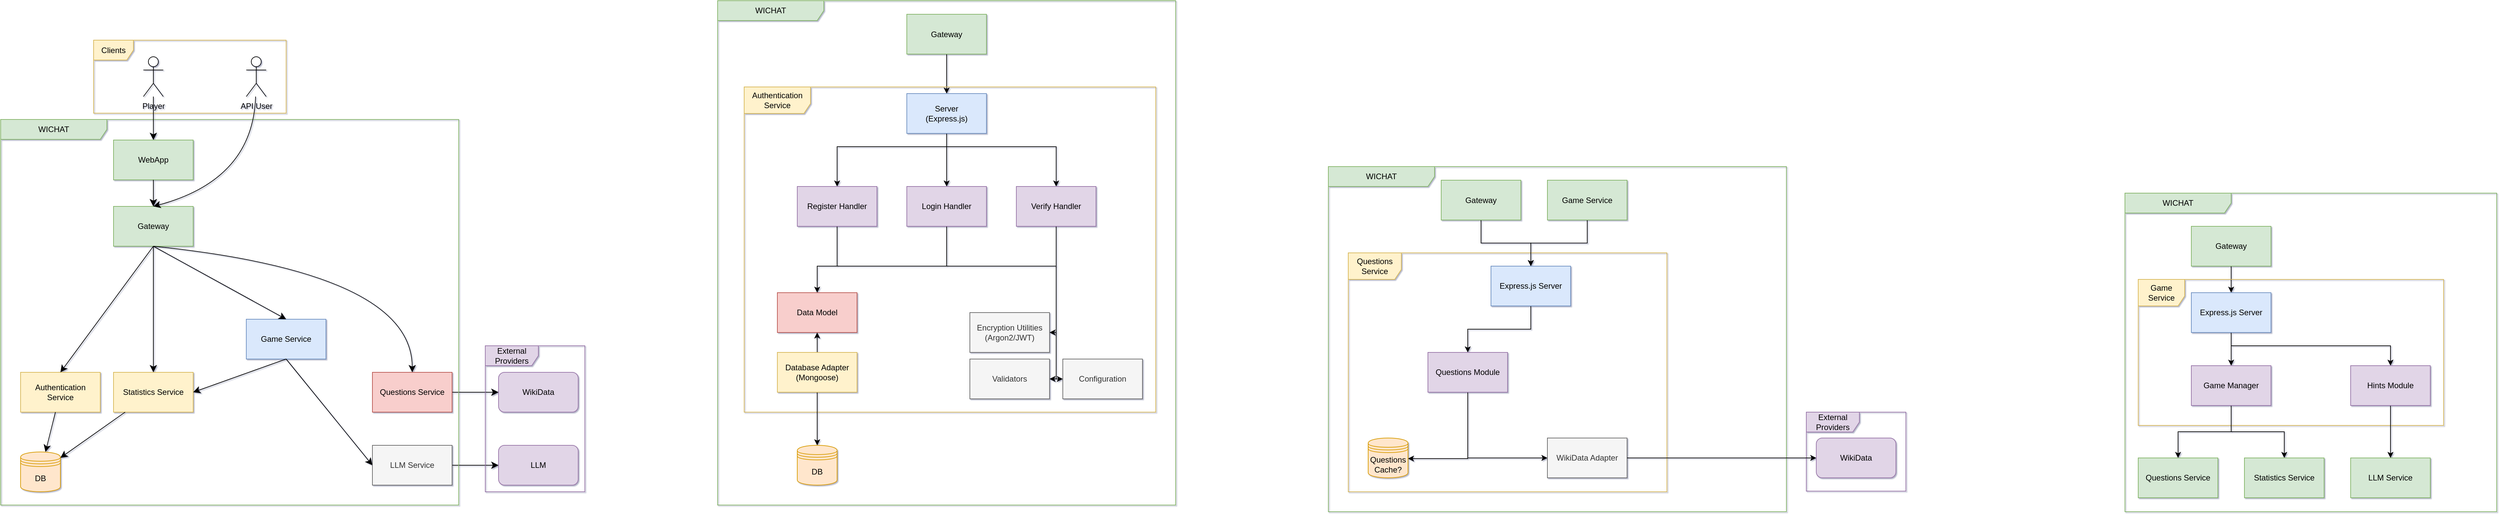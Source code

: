 <mxfile version="26.0.16">
  <diagram name="Page-1" id="H6sotV8G4gFYmd9BdbEy">
    <mxGraphModel dx="3990" dy="1393" grid="1" gridSize="10" guides="1" tooltips="1" connect="1" arrows="1" fold="1" page="0" pageScale="1" pageWidth="850" pageHeight="1100" math="0" shadow="1">
      <root>
        <mxCell id="0" />
        <mxCell id="1" parent="0" />
        <mxCell id="5Ua5rcUVpoXOftG5lJb_-10" value="LLM" style="rounded=1;whiteSpace=wrap;html=1;fillColor=#e1d5e7;strokeColor=#9673a6;" parent="1" vertex="1">
          <mxGeometry x="-260" y="910" width="120" height="60" as="geometry" />
        </mxCell>
        <mxCell id="5Ua5rcUVpoXOftG5lJb_-22" style="edgeStyle=none;curved=1;rounded=0;orthogonalLoop=1;jettySize=auto;html=1;fontSize=12;startSize=8;endSize=8;exitX=1;exitY=0.5;exitDx=0;exitDy=0;entryX=0;entryY=0.5;entryDx=0;entryDy=0;" parent="1" source="5Ua5rcUVpoXOftG5lJb_-8" target="5Ua5rcUVpoXOftG5lJb_-10" edge="1">
          <mxGeometry relative="1" as="geometry" />
        </mxCell>
        <mxCell id="5Ua5rcUVpoXOftG5lJb_-11" value="WikiData" style="rounded=1;whiteSpace=wrap;html=1;fillColor=#e1d5e7;strokeColor=#9673a6;" parent="1" vertex="1">
          <mxGeometry x="-260" y="800" width="120" height="60" as="geometry" />
        </mxCell>
        <mxCell id="5Ua5rcUVpoXOftG5lJb_-24" style="edgeStyle=none;curved=1;rounded=0;orthogonalLoop=1;jettySize=auto;html=1;fontSize=12;startSize=8;endSize=8;exitX=1;exitY=0.5;exitDx=0;exitDy=0;entryX=0;entryY=0.5;entryDx=0;entryDy=0;" parent="1" source="5Ua5rcUVpoXOftG5lJb_-23" target="5Ua5rcUVpoXOftG5lJb_-11" edge="1">
          <mxGeometry relative="1" as="geometry" />
        </mxCell>
        <mxCell id="64utWBgrm8SAmqTdPt5K-1" value="WICHAT" style="shape=umlFrame;whiteSpace=wrap;html=1;pointerEvents=0;recursiveResize=0;container=1;collapsible=0;width=160;fillColor=#d5e8d4;strokeColor=#82b366;" parent="1" vertex="1">
          <mxGeometry x="-1010" y="419" width="690" height="581" as="geometry" />
        </mxCell>
        <mxCell id="5Ua5rcUVpoXOftG5lJb_-6" value="Gateway" style="rounded=0;whiteSpace=wrap;html=1;fillColor=#d5e8d4;strokeColor=#82b366;" parent="64utWBgrm8SAmqTdPt5K-1" vertex="1">
          <mxGeometry x="170" y="131" width="120" height="60" as="geometry" />
        </mxCell>
        <mxCell id="5Ua5rcUVpoXOftG5lJb_-30" value="Authentication Service" style="rounded=0;whiteSpace=wrap;html=1;fillColor=#fff2cc;strokeColor=#d6b656;" parent="64utWBgrm8SAmqTdPt5K-1" vertex="1">
          <mxGeometry x="30" y="381" width="120" height="60" as="geometry" />
        </mxCell>
        <mxCell id="5Ua5rcUVpoXOftG5lJb_-32" style="edgeStyle=none;curved=1;rounded=0;orthogonalLoop=1;jettySize=auto;html=1;fontSize=12;startSize=8;endSize=8;exitX=0.5;exitY=1;exitDx=0;exitDy=0;entryX=0.5;entryY=0;entryDx=0;entryDy=0;" parent="64utWBgrm8SAmqTdPt5K-1" source="5Ua5rcUVpoXOftG5lJb_-6" target="5Ua5rcUVpoXOftG5lJb_-30" edge="1">
          <mxGeometry relative="1" as="geometry" />
        </mxCell>
        <mxCell id="5Ua5rcUVpoXOftG5lJb_-1" value="DB" style="shape=datastore;whiteSpace=wrap;html=1;fillColor=#ffe6cc;strokeColor=#d79b00;" parent="64utWBgrm8SAmqTdPt5K-1" vertex="1">
          <mxGeometry x="30" y="501" width="60" height="60" as="geometry" />
        </mxCell>
        <mxCell id="5Ua5rcUVpoXOftG5lJb_-31" style="edgeStyle=none;curved=1;rounded=0;orthogonalLoop=1;jettySize=auto;html=1;fontSize=12;startSize=8;endSize=8;" parent="64utWBgrm8SAmqTdPt5K-1" source="5Ua5rcUVpoXOftG5lJb_-30" target="5Ua5rcUVpoXOftG5lJb_-1" edge="1">
          <mxGeometry relative="1" as="geometry" />
        </mxCell>
        <mxCell id="5Ua5rcUVpoXOftG5lJb_-27" value="Statistics Service" style="rounded=0;whiteSpace=wrap;html=1;fillColor=#fff2cc;strokeColor=#d6b656;" parent="64utWBgrm8SAmqTdPt5K-1" vertex="1">
          <mxGeometry x="170" y="381" width="120" height="60" as="geometry" />
        </mxCell>
        <mxCell id="ApdHQ61tJCly3gABpBAv-35" style="edgeStyle=none;curved=1;rounded=0;orthogonalLoop=1;jettySize=auto;html=1;fontSize=12;startSize=8;endSize=8;entryX=0.5;entryY=0;entryDx=0;entryDy=0;exitX=0.5;exitY=1;exitDx=0;exitDy=0;" parent="64utWBgrm8SAmqTdPt5K-1" source="5Ua5rcUVpoXOftG5lJb_-6" target="5Ua5rcUVpoXOftG5lJb_-27" edge="1">
          <mxGeometry relative="1" as="geometry">
            <mxPoint x="230" y="191" as="sourcePoint" />
          </mxGeometry>
        </mxCell>
        <mxCell id="5Ua5rcUVpoXOftG5lJb_-29" style="edgeStyle=none;curved=1;rounded=0;orthogonalLoop=1;jettySize=auto;html=1;fontSize=12;startSize=8;endSize=8;" parent="64utWBgrm8SAmqTdPt5K-1" source="5Ua5rcUVpoXOftG5lJb_-27" target="5Ua5rcUVpoXOftG5lJb_-1" edge="1">
          <mxGeometry relative="1" as="geometry" />
        </mxCell>
        <mxCell id="ApdHQ61tJCly3gABpBAv-34" value="Game Service" style="rounded=0;whiteSpace=wrap;html=1;fillColor=#dae8fc;strokeColor=#6c8ebf;" parent="64utWBgrm8SAmqTdPt5K-1" vertex="1">
          <mxGeometry x="370" y="301" width="120" height="60" as="geometry" />
        </mxCell>
        <mxCell id="ApdHQ61tJCly3gABpBAv-37" style="edgeStyle=none;curved=1;rounded=0;orthogonalLoop=1;jettySize=auto;html=1;fontSize=12;startSize=8;endSize=8;entryX=0.5;entryY=0;entryDx=0;entryDy=0;exitX=0.5;exitY=1;exitDx=0;exitDy=0;" parent="64utWBgrm8SAmqTdPt5K-1" source="5Ua5rcUVpoXOftG5lJb_-6" target="ApdHQ61tJCly3gABpBAv-34" edge="1">
          <mxGeometry relative="1" as="geometry" />
        </mxCell>
        <mxCell id="ApdHQ61tJCly3gABpBAv-41" style="edgeStyle=none;curved=1;rounded=0;orthogonalLoop=1;jettySize=auto;html=1;fontSize=12;startSize=8;endSize=8;exitX=0.5;exitY=1;exitDx=0;exitDy=0;entryX=1;entryY=0.5;entryDx=0;entryDy=0;" parent="64utWBgrm8SAmqTdPt5K-1" source="ApdHQ61tJCly3gABpBAv-34" target="5Ua5rcUVpoXOftG5lJb_-27" edge="1">
          <mxGeometry relative="1" as="geometry" />
        </mxCell>
        <mxCell id="5Ua5rcUVpoXOftG5lJb_-23" value="Questions Service" style="rounded=0;whiteSpace=wrap;html=1;fillColor=#f8cecc;strokeColor=#b85450;" parent="64utWBgrm8SAmqTdPt5K-1" vertex="1">
          <mxGeometry x="560" y="381" width="120" height="60" as="geometry" />
        </mxCell>
        <mxCell id="ApdHQ61tJCly3gABpBAv-36" style="edgeStyle=none;curved=1;rounded=0;orthogonalLoop=1;jettySize=auto;html=1;fontSize=12;startSize=8;endSize=8;exitX=0.5;exitY=1;exitDx=0;exitDy=0;entryX=0.5;entryY=0;entryDx=0;entryDy=0;" parent="64utWBgrm8SAmqTdPt5K-1" source="5Ua5rcUVpoXOftG5lJb_-6" target="5Ua5rcUVpoXOftG5lJb_-23" edge="1">
          <mxGeometry relative="1" as="geometry">
            <Array as="points">
              <mxPoint x="620" y="231" />
            </Array>
          </mxGeometry>
        </mxCell>
        <mxCell id="ApdHQ61tJCly3gABpBAv-39" style="edgeStyle=none;curved=1;rounded=0;orthogonalLoop=1;jettySize=auto;html=1;fontSize=12;startSize=8;endSize=8;exitX=0.5;exitY=1;exitDx=0;exitDy=0;entryX=0;entryY=0.5;entryDx=0;entryDy=0;" parent="64utWBgrm8SAmqTdPt5K-1" source="ApdHQ61tJCly3gABpBAv-34" target="5Ua5rcUVpoXOftG5lJb_-8" edge="1">
          <mxGeometry relative="1" as="geometry" />
        </mxCell>
        <mxCell id="5Ua5rcUVpoXOftG5lJb_-8" value="LLM Service" style="rounded=0;whiteSpace=wrap;html=1;fillColor=#f5f5f5;strokeColor=#666666;fontColor=#333333;" parent="64utWBgrm8SAmqTdPt5K-1" vertex="1">
          <mxGeometry x="560" y="491" width="120" height="60" as="geometry" />
        </mxCell>
        <mxCell id="5Ua5rcUVpoXOftG5lJb_-7" value="WebApp" style="rounded=0;whiteSpace=wrap;html=1;fillColor=#d5e8d4;strokeColor=#82b366;" parent="64utWBgrm8SAmqTdPt5K-1" vertex="1">
          <mxGeometry x="170" y="31" width="120" height="60" as="geometry" />
        </mxCell>
        <mxCell id="5Ua5rcUVpoXOftG5lJb_-20" style="edgeStyle=none;curved=1;rounded=0;orthogonalLoop=1;jettySize=auto;html=1;fontSize=12;startSize=8;endSize=8;" parent="64utWBgrm8SAmqTdPt5K-1" source="5Ua5rcUVpoXOftG5lJb_-7" target="5Ua5rcUVpoXOftG5lJb_-6" edge="1">
          <mxGeometry relative="1" as="geometry" />
        </mxCell>
        <mxCell id="ApdHQ61tJCly3gABpBAv-9" style="edgeStyle=none;curved=1;rounded=0;orthogonalLoop=1;jettySize=auto;html=1;fontSize=12;startSize=8;endSize=8;" parent="64utWBgrm8SAmqTdPt5K-1" source="5Ua5rcUVpoXOftG5lJb_-7" target="5Ua5rcUVpoXOftG5lJb_-6" edge="1">
          <mxGeometry relative="1" as="geometry" />
        </mxCell>
        <mxCell id="64utWBgrm8SAmqTdPt5K-24" value="Clients" style="shape=umlFrame;whiteSpace=wrap;html=1;pointerEvents=0;fillColor=#fff2cc;strokeColor=#d6b656;" parent="1" vertex="1">
          <mxGeometry x="-870" y="299.5" width="290" height="110" as="geometry" />
        </mxCell>
        <mxCell id="5Ua5rcUVpoXOftG5lJb_-2" value="API User" style="shape=umlActor;verticalLabelPosition=bottom;verticalAlign=top;html=1;outlineConnect=0;" parent="1" vertex="1">
          <mxGeometry x="-640" y="324.5" width="30" height="60" as="geometry" />
        </mxCell>
        <mxCell id="5Ua5rcUVpoXOftG5lJb_-3" value="Player" style="shape=umlActor;verticalLabelPosition=bottom;verticalAlign=top;html=1;outlineConnect=0;" parent="1" vertex="1">
          <mxGeometry x="-795" y="324.5" width="30" height="60" as="geometry" />
        </mxCell>
        <mxCell id="ApdHQ61tJCly3gABpBAv-8" style="edgeStyle=none;curved=1;rounded=0;orthogonalLoop=1;jettySize=auto;html=1;fontSize=12;startSize=8;endSize=8;" parent="1" source="5Ua5rcUVpoXOftG5lJb_-3" target="5Ua5rcUVpoXOftG5lJb_-7" edge="1">
          <mxGeometry relative="1" as="geometry" />
        </mxCell>
        <mxCell id="64utWBgrm8SAmqTdPt5K-28" value="" style="edgeStyle=none;curved=1;rounded=0;orthogonalLoop=1;jettySize=auto;html=1;fontSize=12;startSize=8;endSize=8;entryX=0.5;entryY=0;entryDx=0;entryDy=0;" parent="1" source="5Ua5rcUVpoXOftG5lJb_-2" target="5Ua5rcUVpoXOftG5lJb_-6" edge="1">
          <mxGeometry relative="1" as="geometry">
            <mxPoint x="-780" y="360" as="sourcePoint" />
            <mxPoint x="-780" y="590" as="targetPoint" />
            <Array as="points">
              <mxPoint x="-630" y="510" />
            </Array>
          </mxGeometry>
        </mxCell>
        <mxCell id="64utWBgrm8SAmqTdPt5K-29" value="External Providers" style="shape=umlFrame;whiteSpace=wrap;html=1;pointerEvents=0;fillColor=#e1d5e7;strokeColor=#9673a6;width=80;height=30;" parent="1" vertex="1">
          <mxGeometry x="-280" y="760" width="150" height="220" as="geometry" />
        </mxCell>
        <mxCell id="3EcRKwDYf2YUiH32k3Rl-5" value="WICHAT" style="shape=umlFrame;whiteSpace=wrap;html=1;pointerEvents=0;recursiveResize=0;container=1;collapsible=0;width=160;fillColor=#d5e8d4;strokeColor=#82b366;" parent="1" vertex="1">
          <mxGeometry x="70" y="240" width="690" height="760" as="geometry" />
        </mxCell>
        <mxCell id="3EcRKwDYf2YUiH32k3Rl-95" style="edgeStyle=orthogonalEdgeStyle;rounded=0;orthogonalLoop=1;jettySize=auto;html=1;" parent="3EcRKwDYf2YUiH32k3Rl-5" source="3EcRKwDYf2YUiH32k3Rl-6" target="3EcRKwDYf2YUiH32k3Rl-58" edge="1">
          <mxGeometry relative="1" as="geometry" />
        </mxCell>
        <mxCell id="3EcRKwDYf2YUiH32k3Rl-6" value="Gateway" style="rounded=0;whiteSpace=wrap;html=1;fillColor=#d5e8d4;strokeColor=#82b366;" parent="3EcRKwDYf2YUiH32k3Rl-5" vertex="1">
          <mxGeometry x="285" y="20.5" width="120" height="60" as="geometry" />
        </mxCell>
        <mxCell id="3EcRKwDYf2YUiH32k3Rl-9" value="DB" style="shape=datastore;whiteSpace=wrap;html=1;fillColor=#ffe6cc;strokeColor=#d79b00;" parent="3EcRKwDYf2YUiH32k3Rl-5" vertex="1">
          <mxGeometry x="120" y="670" width="60" height="60" as="geometry" />
        </mxCell>
        <mxCell id="3EcRKwDYf2YUiH32k3Rl-31" value="Authentication Service" style="shape=umlFrame;whiteSpace=wrap;html=1;pointerEvents=0;fillColor=#fff2cc;strokeColor=#d6b656;fillStyle=auto;width=100;height=40;" parent="3EcRKwDYf2YUiH32k3Rl-5" vertex="1">
          <mxGeometry x="40" y="130" width="620" height="490" as="geometry" />
        </mxCell>
        <mxCell id="3EcRKwDYf2YUiH32k3Rl-55" value="Data Model" style="rounded=0;whiteSpace=wrap;html=1;fillColor=#f8cecc;strokeColor=#b85450;" parent="3EcRKwDYf2YUiH32k3Rl-5" vertex="1">
          <mxGeometry x="90" y="440" width="120" height="60" as="geometry" />
        </mxCell>
        <mxCell id="533iNDBv2jlLNDhChat5-3" style="edgeStyle=orthogonalEdgeStyle;rounded=0;orthogonalLoop=1;jettySize=auto;html=1;" parent="3EcRKwDYf2YUiH32k3Rl-5" source="3EcRKwDYf2YUiH32k3Rl-58" target="3EcRKwDYf2YUiH32k3Rl-65" edge="1">
          <mxGeometry relative="1" as="geometry" />
        </mxCell>
        <mxCell id="533iNDBv2jlLNDhChat5-4" style="edgeStyle=orthogonalEdgeStyle;rounded=0;orthogonalLoop=1;jettySize=auto;html=1;" parent="3EcRKwDYf2YUiH32k3Rl-5" source="3EcRKwDYf2YUiH32k3Rl-58" target="533iNDBv2jlLNDhChat5-1" edge="1">
          <mxGeometry relative="1" as="geometry">
            <Array as="points">
              <mxPoint x="345" y="220" />
              <mxPoint x="510" y="220" />
            </Array>
          </mxGeometry>
        </mxCell>
        <mxCell id="533iNDBv2jlLNDhChat5-5" style="edgeStyle=orthogonalEdgeStyle;rounded=0;orthogonalLoop=1;jettySize=auto;html=1;" parent="3EcRKwDYf2YUiH32k3Rl-5" source="3EcRKwDYf2YUiH32k3Rl-58" target="3EcRKwDYf2YUiH32k3Rl-68" edge="1">
          <mxGeometry relative="1" as="geometry">
            <Array as="points">
              <mxPoint x="345" y="220" />
              <mxPoint x="180" y="220" />
            </Array>
          </mxGeometry>
        </mxCell>
        <mxCell id="3EcRKwDYf2YUiH32k3Rl-58" value="Server&lt;div&gt;(Express.js)&lt;/div&gt;" style="rounded=0;whiteSpace=wrap;html=1;fillColor=#dae8fc;strokeColor=#6c8ebf;" parent="3EcRKwDYf2YUiH32k3Rl-5" vertex="1">
          <mxGeometry x="285" y="140" width="120" height="60" as="geometry" />
        </mxCell>
        <mxCell id="3EcRKwDYf2YUiH32k3Rl-94" style="edgeStyle=orthogonalEdgeStyle;rounded=0;orthogonalLoop=1;jettySize=auto;html=1;entryX=0.5;entryY=0;entryDx=0;entryDy=0;exitX=0.5;exitY=1;exitDx=0;exitDy=0;" parent="3EcRKwDYf2YUiH32k3Rl-5" source="3EcRKwDYf2YUiH32k3Rl-60" target="3EcRKwDYf2YUiH32k3Rl-9" edge="1">
          <mxGeometry relative="1" as="geometry" />
        </mxCell>
        <mxCell id="3EcRKwDYf2YUiH32k3Rl-97" style="edgeStyle=orthogonalEdgeStyle;rounded=0;orthogonalLoop=1;jettySize=auto;html=1;" parent="3EcRKwDYf2YUiH32k3Rl-5" source="3EcRKwDYf2YUiH32k3Rl-60" target="3EcRKwDYf2YUiH32k3Rl-55" edge="1">
          <mxGeometry relative="1" as="geometry" />
        </mxCell>
        <mxCell id="3EcRKwDYf2YUiH32k3Rl-60" value="Database Adapter&lt;div&gt;(Mongoose)&lt;/div&gt;" style="rounded=0;whiteSpace=wrap;html=1;fillColor=#fff2cc;strokeColor=#d6b656;" parent="3EcRKwDYf2YUiH32k3Rl-5" vertex="1">
          <mxGeometry x="90" y="530" width="120" height="60" as="geometry" />
        </mxCell>
        <mxCell id="533iNDBv2jlLNDhChat5-10" style="edgeStyle=orthogonalEdgeStyle;rounded=0;orthogonalLoop=1;jettySize=auto;html=1;" parent="3EcRKwDYf2YUiH32k3Rl-5" source="3EcRKwDYf2YUiH32k3Rl-65" target="3EcRKwDYf2YUiH32k3Rl-62" edge="1">
          <mxGeometry relative="1" as="geometry">
            <Array as="points">
              <mxPoint x="345" y="400" />
              <mxPoint x="510" y="400" />
              <mxPoint x="510" y="500" />
            </Array>
          </mxGeometry>
        </mxCell>
        <mxCell id="3EcRKwDYf2YUiH32k3Rl-65" value="Login Handler" style="whiteSpace=wrap;html=1;fillColor=#e1d5e7;strokeColor=#9673a6;" parent="3EcRKwDYf2YUiH32k3Rl-5" vertex="1">
          <mxGeometry x="285" y="280" width="120" height="60" as="geometry" />
        </mxCell>
        <mxCell id="533iNDBv2jlLNDhChat5-7" style="edgeStyle=orthogonalEdgeStyle;rounded=0;orthogonalLoop=1;jettySize=auto;html=1;" parent="3EcRKwDYf2YUiH32k3Rl-5" source="3EcRKwDYf2YUiH32k3Rl-68" target="3EcRKwDYf2YUiH32k3Rl-55" edge="1">
          <mxGeometry relative="1" as="geometry">
            <Array as="points">
              <mxPoint x="180" y="400" />
              <mxPoint x="150" y="400" />
            </Array>
          </mxGeometry>
        </mxCell>
        <mxCell id="533iNDBv2jlLNDhChat5-8" style="edgeStyle=orthogonalEdgeStyle;rounded=0;orthogonalLoop=1;jettySize=auto;html=1;entryX=1;entryY=0.5;entryDx=0;entryDy=0;" parent="3EcRKwDYf2YUiH32k3Rl-5" source="3EcRKwDYf2YUiH32k3Rl-68" target="533iNDBv2jlLNDhChat5-16" edge="1">
          <mxGeometry relative="1" as="geometry">
            <Array as="points">
              <mxPoint x="180" y="400" />
              <mxPoint x="510" y="400" />
              <mxPoint x="510" y="570" />
            </Array>
          </mxGeometry>
        </mxCell>
        <mxCell id="3EcRKwDYf2YUiH32k3Rl-68" value="Register Handler" style="whiteSpace=wrap;html=1;fillColor=#e1d5e7;strokeColor=#9673a6;" parent="3EcRKwDYf2YUiH32k3Rl-5" vertex="1">
          <mxGeometry x="120" y="280" width="120" height="60" as="geometry" />
        </mxCell>
        <mxCell id="3EcRKwDYf2YUiH32k3Rl-62" value="Encryption Utilities&lt;div&gt;(Argon2/JWT)&lt;/div&gt;" style="whiteSpace=wrap;html=1;fillColor=#f5f5f5;strokeColor=#666666;fontColor=#333333;" parent="3EcRKwDYf2YUiH32k3Rl-5" vertex="1">
          <mxGeometry x="380" y="470" width="120" height="60" as="geometry" />
        </mxCell>
        <mxCell id="533iNDBv2jlLNDhChat5-18" style="edgeStyle=orthogonalEdgeStyle;rounded=0;orthogonalLoop=1;jettySize=auto;html=1;entryX=0;entryY=0.5;entryDx=0;entryDy=0;" parent="3EcRKwDYf2YUiH32k3Rl-5" source="533iNDBv2jlLNDhChat5-1" target="533iNDBv2jlLNDhChat5-12" edge="1">
          <mxGeometry relative="1" as="geometry">
            <Array as="points">
              <mxPoint x="510" y="570" />
            </Array>
          </mxGeometry>
        </mxCell>
        <mxCell id="533iNDBv2jlLNDhChat5-1" value="Verify Handler" style="whiteSpace=wrap;html=1;fillColor=#e1d5e7;strokeColor=#9673a6;" parent="3EcRKwDYf2YUiH32k3Rl-5" vertex="1">
          <mxGeometry x="450" y="280" width="120" height="60" as="geometry" />
        </mxCell>
        <mxCell id="533iNDBv2jlLNDhChat5-12" value="Configuration" style="whiteSpace=wrap;html=1;fillColor=#f5f5f5;fontColor=#333333;strokeColor=#666666;" parent="3EcRKwDYf2YUiH32k3Rl-5" vertex="1">
          <mxGeometry x="520" y="540" width="120" height="60" as="geometry" />
        </mxCell>
        <mxCell id="533iNDBv2jlLNDhChat5-16" value="Validators" style="whiteSpace=wrap;html=1;fillColor=#f5f5f5;fontColor=#333333;strokeColor=#666666;" parent="3EcRKwDYf2YUiH32k3Rl-5" vertex="1">
          <mxGeometry x="380" y="540" width="120" height="60" as="geometry" />
        </mxCell>
        <mxCell id="3EcRKwDYf2YUiH32k3Rl-236" value="WICHAT" style="shape=umlFrame;whiteSpace=wrap;html=1;pointerEvents=0;recursiveResize=0;container=1;collapsible=0;width=160;fillColor=#d5e8d4;strokeColor=#82b366;" parent="1" vertex="1">
          <mxGeometry x="990" y="490" width="690" height="520" as="geometry" />
        </mxCell>
        <mxCell id="3EcRKwDYf2YUiH32k3Rl-237" style="edgeStyle=orthogonalEdgeStyle;rounded=0;orthogonalLoop=1;jettySize=auto;html=1;" parent="3EcRKwDYf2YUiH32k3Rl-236" source="3EcRKwDYf2YUiH32k3Rl-238" target="3EcRKwDYf2YUiH32k3Rl-244" edge="1">
          <mxGeometry relative="1" as="geometry" />
        </mxCell>
        <mxCell id="3EcRKwDYf2YUiH32k3Rl-238" value="Gateway" style="rounded=0;whiteSpace=wrap;html=1;fillColor=#d5e8d4;strokeColor=#82b366;" parent="3EcRKwDYf2YUiH32k3Rl-236" vertex="1">
          <mxGeometry x="170" y="20.5" width="120" height="60" as="geometry" />
        </mxCell>
        <mxCell id="3EcRKwDYf2YUiH32k3Rl-240" value="Questions Service" style="shape=umlFrame;whiteSpace=wrap;html=1;pointerEvents=0;fillColor=#fff2cc;strokeColor=#d6b656;fillStyle=auto;width=80;height=40;" parent="3EcRKwDYf2YUiH32k3Rl-236" vertex="1">
          <mxGeometry x="30" y="130" width="480" height="360" as="geometry" />
        </mxCell>
        <mxCell id="3EcRKwDYf2YUiH32k3Rl-268" style="edgeStyle=orthogonalEdgeStyle;rounded=0;orthogonalLoop=1;jettySize=auto;html=1;" parent="3EcRKwDYf2YUiH32k3Rl-236" source="3EcRKwDYf2YUiH32k3Rl-244" target="3EcRKwDYf2YUiH32k3Rl-265" edge="1">
          <mxGeometry relative="1" as="geometry" />
        </mxCell>
        <mxCell id="3EcRKwDYf2YUiH32k3Rl-244" value="Express.js Server" style="rounded=0;whiteSpace=wrap;html=1;fillColor=#dae8fc;strokeColor=#6c8ebf;" parent="3EcRKwDYf2YUiH32k3Rl-236" vertex="1">
          <mxGeometry x="245" y="150" width="120" height="60" as="geometry" />
        </mxCell>
        <mxCell id="3EcRKwDYf2YUiH32k3Rl-259" style="edgeStyle=orthogonalEdgeStyle;rounded=0;orthogonalLoop=1;jettySize=auto;html=1;" parent="3EcRKwDYf2YUiH32k3Rl-236" source="3EcRKwDYf2YUiH32k3Rl-258" target="3EcRKwDYf2YUiH32k3Rl-244" edge="1">
          <mxGeometry relative="1" as="geometry" />
        </mxCell>
        <mxCell id="3EcRKwDYf2YUiH32k3Rl-258" value="Game Service" style="rounded=0;whiteSpace=wrap;html=1;fillColor=#d5e8d4;strokeColor=#82b366;" parent="3EcRKwDYf2YUiH32k3Rl-236" vertex="1">
          <mxGeometry x="330" y="20.5" width="120" height="60" as="geometry" />
        </mxCell>
        <mxCell id="3EcRKwDYf2YUiH32k3Rl-271" style="edgeStyle=orthogonalEdgeStyle;rounded=0;orthogonalLoop=1;jettySize=auto;html=1;" parent="3EcRKwDYf2YUiH32k3Rl-236" source="3EcRKwDYf2YUiH32k3Rl-265" target="3EcRKwDYf2YUiH32k3Rl-261" edge="1">
          <mxGeometry relative="1" as="geometry">
            <Array as="points">
              <mxPoint x="210" y="439" />
            </Array>
          </mxGeometry>
        </mxCell>
        <mxCell id="3EcRKwDYf2YUiH32k3Rl-272" style="edgeStyle=orthogonalEdgeStyle;rounded=0;orthogonalLoop=1;jettySize=auto;html=1;" parent="3EcRKwDYf2YUiH32k3Rl-236" source="3EcRKwDYf2YUiH32k3Rl-265" target="3EcRKwDYf2YUiH32k3Rl-266" edge="1">
          <mxGeometry relative="1" as="geometry">
            <Array as="points">
              <mxPoint x="210" y="440" />
            </Array>
          </mxGeometry>
        </mxCell>
        <mxCell id="3EcRKwDYf2YUiH32k3Rl-265" value="Questions Module" style="whiteSpace=wrap;html=1;fillColor=#e1d5e7;strokeColor=#9673a6;" parent="3EcRKwDYf2YUiH32k3Rl-236" vertex="1">
          <mxGeometry x="150" y="280" width="120" height="60" as="geometry" />
        </mxCell>
        <mxCell id="3EcRKwDYf2YUiH32k3Rl-261" value="WikiData Adapter" style="whiteSpace=wrap;html=1;fillColor=#f5f5f5;strokeColor=#666666;fontColor=#333333;" parent="3EcRKwDYf2YUiH32k3Rl-236" vertex="1">
          <mxGeometry x="330" y="409" width="120" height="60" as="geometry" />
        </mxCell>
        <mxCell id="3EcRKwDYf2YUiH32k3Rl-214" value="External Providers" style="shape=umlFrame;whiteSpace=wrap;html=1;pointerEvents=0;fillColor=#e1d5e7;strokeColor=#9673a6;width=80;height=30;" parent="3EcRKwDYf2YUiH32k3Rl-236" vertex="1">
          <mxGeometry x="720" y="370" width="150" height="119" as="geometry" />
        </mxCell>
        <mxCell id="3EcRKwDYf2YUiH32k3Rl-216" value="WikiData" style="rounded=1;whiteSpace=wrap;html=1;fillColor=#e1d5e7;strokeColor=#9673a6;" parent="3EcRKwDYf2YUiH32k3Rl-236" vertex="1">
          <mxGeometry x="735" y="409" width="120" height="60" as="geometry" />
        </mxCell>
        <mxCell id="3EcRKwDYf2YUiH32k3Rl-263" style="edgeStyle=orthogonalEdgeStyle;rounded=0;orthogonalLoop=1;jettySize=auto;html=1;" parent="3EcRKwDYf2YUiH32k3Rl-236" source="3EcRKwDYf2YUiH32k3Rl-261" target="3EcRKwDYf2YUiH32k3Rl-216" edge="1">
          <mxGeometry relative="1" as="geometry" />
        </mxCell>
        <mxCell id="3EcRKwDYf2YUiH32k3Rl-266" value="Questions Cache?" style="shape=datastore;whiteSpace=wrap;html=1;fillColor=#ffe6cc;strokeColor=#d79b00;" parent="3EcRKwDYf2YUiH32k3Rl-236" vertex="1">
          <mxGeometry x="60" y="409" width="60" height="60" as="geometry" />
        </mxCell>
        <mxCell id="3EcRKwDYf2YUiH32k3Rl-273" value="WICHAT" style="shape=umlFrame;whiteSpace=wrap;html=1;pointerEvents=0;recursiveResize=0;container=1;collapsible=0;width=160;fillColor=#d5e8d4;strokeColor=#82b366;" parent="1" vertex="1">
          <mxGeometry x="2190" y="530" width="560" height="480" as="geometry" />
        </mxCell>
        <mxCell id="3EcRKwDYf2YUiH32k3Rl-274" style="edgeStyle=orthogonalEdgeStyle;rounded=0;orthogonalLoop=1;jettySize=auto;html=1;" parent="3EcRKwDYf2YUiH32k3Rl-273" source="3EcRKwDYf2YUiH32k3Rl-275" target="3EcRKwDYf2YUiH32k3Rl-279" edge="1">
          <mxGeometry relative="1" as="geometry" />
        </mxCell>
        <mxCell id="3EcRKwDYf2YUiH32k3Rl-275" value="Gateway" style="rounded=0;whiteSpace=wrap;html=1;fillColor=#d5e8d4;strokeColor=#82b366;" parent="3EcRKwDYf2YUiH32k3Rl-273" vertex="1">
          <mxGeometry x="100" y="50" width="120" height="60" as="geometry" />
        </mxCell>
        <mxCell id="3EcRKwDYf2YUiH32k3Rl-276" value="Game Service" style="shape=umlFrame;whiteSpace=wrap;html=1;pointerEvents=0;fillColor=#fff2cc;strokeColor=#d6b656;fillStyle=auto;width=70;height=40;" parent="3EcRKwDYf2YUiH32k3Rl-273" vertex="1">
          <mxGeometry x="20" y="130" width="460" height="220" as="geometry" />
        </mxCell>
        <mxCell id="3EcRKwDYf2YUiH32k3Rl-277" style="edgeStyle=orthogonalEdgeStyle;rounded=0;orthogonalLoop=1;jettySize=auto;html=1;" parent="3EcRKwDYf2YUiH32k3Rl-273" source="3EcRKwDYf2YUiH32k3Rl-279" target="3EcRKwDYf2YUiH32k3Rl-285" edge="1">
          <mxGeometry relative="1" as="geometry" />
        </mxCell>
        <mxCell id="ZtsSKKbW7c0LSWisESug-2" style="edgeStyle=orthogonalEdgeStyle;rounded=0;orthogonalLoop=1;jettySize=auto;html=1;" edge="1" parent="3EcRKwDYf2YUiH32k3Rl-273" source="3EcRKwDYf2YUiH32k3Rl-279" target="3EcRKwDYf2YUiH32k3Rl-264">
          <mxGeometry relative="1" as="geometry">
            <Array as="points">
              <mxPoint x="160" y="230" />
              <mxPoint x="400" y="230" />
            </Array>
          </mxGeometry>
        </mxCell>
        <mxCell id="3EcRKwDYf2YUiH32k3Rl-279" value="Express.js Server" style="rounded=0;whiteSpace=wrap;html=1;fillColor=#dae8fc;strokeColor=#6c8ebf;" parent="3EcRKwDYf2YUiH32k3Rl-273" vertex="1">
          <mxGeometry x="100" y="150" width="120" height="60" as="geometry" />
        </mxCell>
        <mxCell id="3EcRKwDYf2YUiH32k3Rl-281" value="Questions Service" style="rounded=0;whiteSpace=wrap;html=1;fillColor=#d5e8d4;strokeColor=#82b366;" parent="3EcRKwDYf2YUiH32k3Rl-273" vertex="1">
          <mxGeometry x="20" y="399" width="120" height="60" as="geometry" />
        </mxCell>
        <mxCell id="3EcRKwDYf2YUiH32k3Rl-294" style="edgeStyle=orthogonalEdgeStyle;rounded=0;orthogonalLoop=1;jettySize=auto;html=1;" parent="3EcRKwDYf2YUiH32k3Rl-273" source="3EcRKwDYf2YUiH32k3Rl-285" target="3EcRKwDYf2YUiH32k3Rl-281" edge="1">
          <mxGeometry relative="1" as="geometry" />
        </mxCell>
        <mxCell id="3EcRKwDYf2YUiH32k3Rl-295" style="edgeStyle=orthogonalEdgeStyle;rounded=0;orthogonalLoop=1;jettySize=auto;html=1;" parent="3EcRKwDYf2YUiH32k3Rl-273" source="3EcRKwDYf2YUiH32k3Rl-285" target="3EcRKwDYf2YUiH32k3Rl-293" edge="1">
          <mxGeometry relative="1" as="geometry" />
        </mxCell>
        <mxCell id="3EcRKwDYf2YUiH32k3Rl-285" value="Game Manager" style="whiteSpace=wrap;html=1;fillColor=#e1d5e7;strokeColor=#9673a6;" parent="3EcRKwDYf2YUiH32k3Rl-273" vertex="1">
          <mxGeometry x="100" y="260" width="120" height="60" as="geometry" />
        </mxCell>
        <mxCell id="3EcRKwDYf2YUiH32k3Rl-293" value="Statistics Service" style="rounded=0;whiteSpace=wrap;html=1;fillColor=#d5e8d4;strokeColor=#82b366;" parent="3EcRKwDYf2YUiH32k3Rl-273" vertex="1">
          <mxGeometry x="180" y="399" width="120" height="60" as="geometry" />
        </mxCell>
        <mxCell id="ZtsSKKbW7c0LSWisESug-1" style="edgeStyle=orthogonalEdgeStyle;rounded=0;orthogonalLoop=1;jettySize=auto;html=1;" edge="1" parent="3EcRKwDYf2YUiH32k3Rl-273" source="3EcRKwDYf2YUiH32k3Rl-264" target="3EcRKwDYf2YUiH32k3Rl-260">
          <mxGeometry relative="1" as="geometry" />
        </mxCell>
        <mxCell id="3EcRKwDYf2YUiH32k3Rl-264" value="Hints Module" style="whiteSpace=wrap;html=1;fillColor=#e1d5e7;strokeColor=#9673a6;" parent="3EcRKwDYf2YUiH32k3Rl-273" vertex="1">
          <mxGeometry x="340" y="260" width="120" height="60" as="geometry" />
        </mxCell>
        <mxCell id="3EcRKwDYf2YUiH32k3Rl-260" value="LLM Service" style="rounded=0;whiteSpace=wrap;html=1;fillColor=#d5e8d4;strokeColor=#82b366;" parent="3EcRKwDYf2YUiH32k3Rl-273" vertex="1">
          <mxGeometry x="340" y="399" width="120" height="60" as="geometry" />
        </mxCell>
      </root>
    </mxGraphModel>
  </diagram>
</mxfile>
